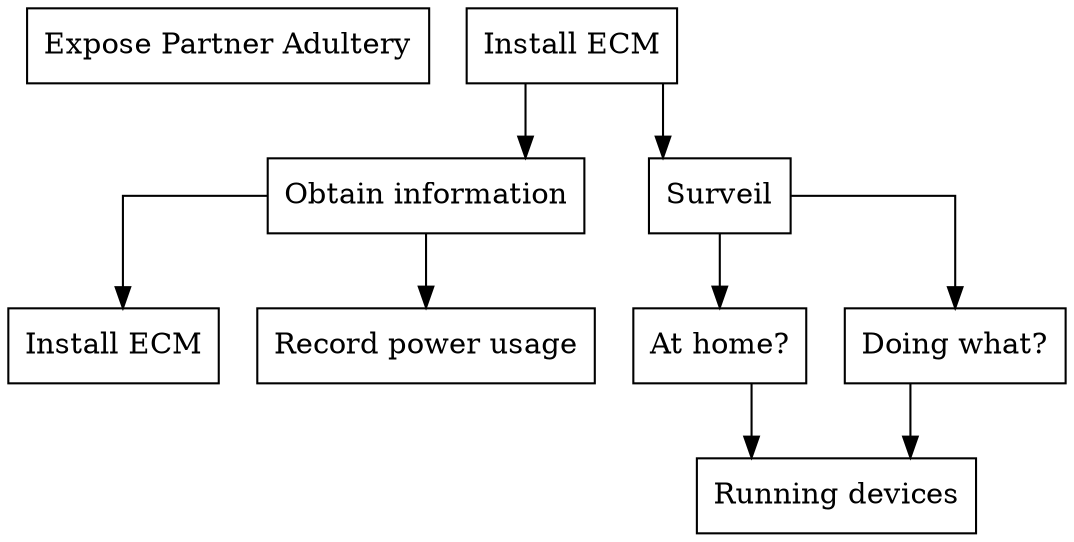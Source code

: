 digraph finite_state_machine {
  node [shape = rectangle];
  graph [splines=ortho];

  attack[label="Expose Partner Adultery"];
  sm_access[label = "Install ECM",shape=AND];

  obtain_info[label="Obtain information",shape=AND];
  sm_access->obtain_info;

    install_ecm[label="Install ECM"];
    obtain_info->install_ecm;

    record_usage[label="Record power usage"];
    obtain_info->record_usage;

  surveil[label="Surveil",shape=OR];
  sm_access->surveil;

    at_home[label="At home?"];
    surveil->at_home

      running_devices[label="Running devices"];
      at_home->running_devices;

    doing_what[label="Doing what?"];
    surveil->doing_what;

      doing_what->running_devices;
}
